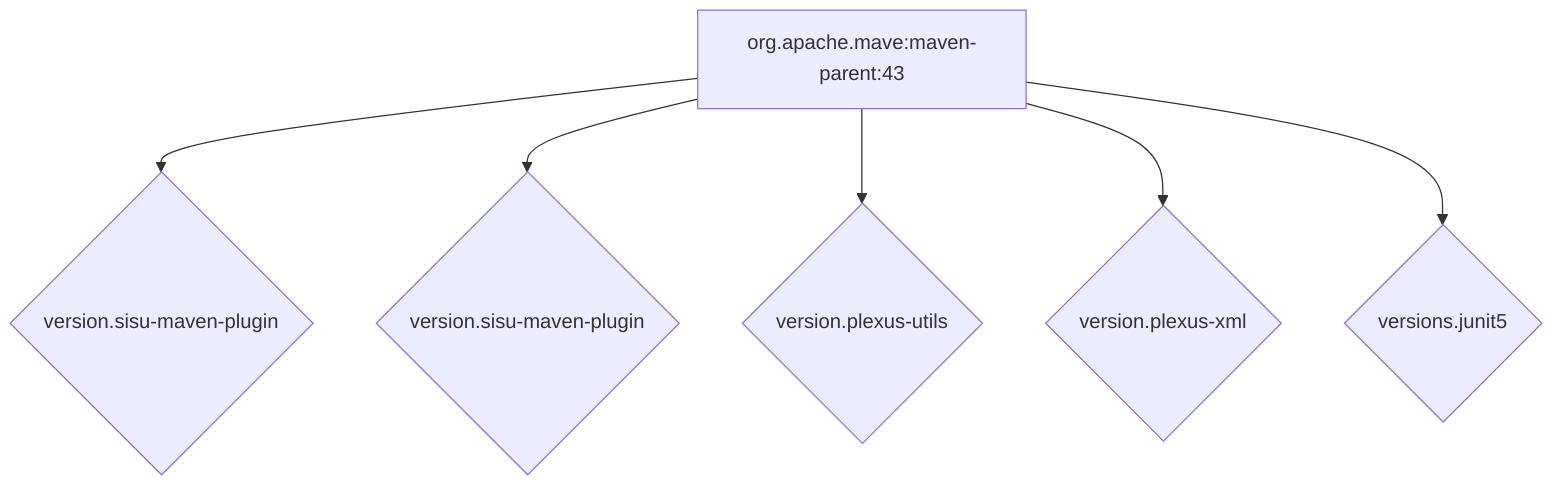 graph TD
    org.apache.mave:maven-parent:43 --> org.eclipse.sisu:org.eclipse.sisu.inject:${version.sisu-maven-plugin}
    org.apache.mave:maven-parent:43 --> org.eclipse.sisu:org.eclipse.sisu.plexus:${version.sisu-maven-plugin}
    org.apache.mave:maven-parent:43 --> org.codehaus.plexus:plexus-utils:${version.plexus-utils}
    org.apache.mave:maven-parent:43 --> org.codehaus.plexus:plexus-xml:${version.plexus-xml}
    org.apache.mave:maven-parent:43 --> org.junit:junit-bom:${versions.junit5}